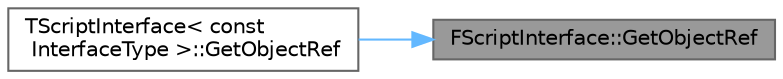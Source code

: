 digraph "FScriptInterface::GetObjectRef"
{
 // INTERACTIVE_SVG=YES
 // LATEX_PDF_SIZE
  bgcolor="transparent";
  edge [fontname=Helvetica,fontsize=10,labelfontname=Helvetica,labelfontsize=10];
  node [fontname=Helvetica,fontsize=10,shape=box,height=0.2,width=0.4];
  rankdir="RL";
  Node1 [id="Node000001",label="FScriptInterface::GetObjectRef",height=0.2,width=0.4,color="gray40", fillcolor="grey60", style="filled", fontcolor="black",tooltip="Returns the ObjectPointer contained by this FScriptInterface."];
  Node1 -> Node2 [id="edge1_Node000001_Node000002",dir="back",color="steelblue1",style="solid",tooltip=" "];
  Node2 [id="Node000002",label="TScriptInterface\< const\l InterfaceType \>::GetObjectRef",height=0.2,width=0.4,color="grey40", fillcolor="white", style="filled",URL="$dd/d73/classTScriptInterface.html#a7906d1b417b7e6ab14f4c3ec8127c63d",tooltip=" "];
}

